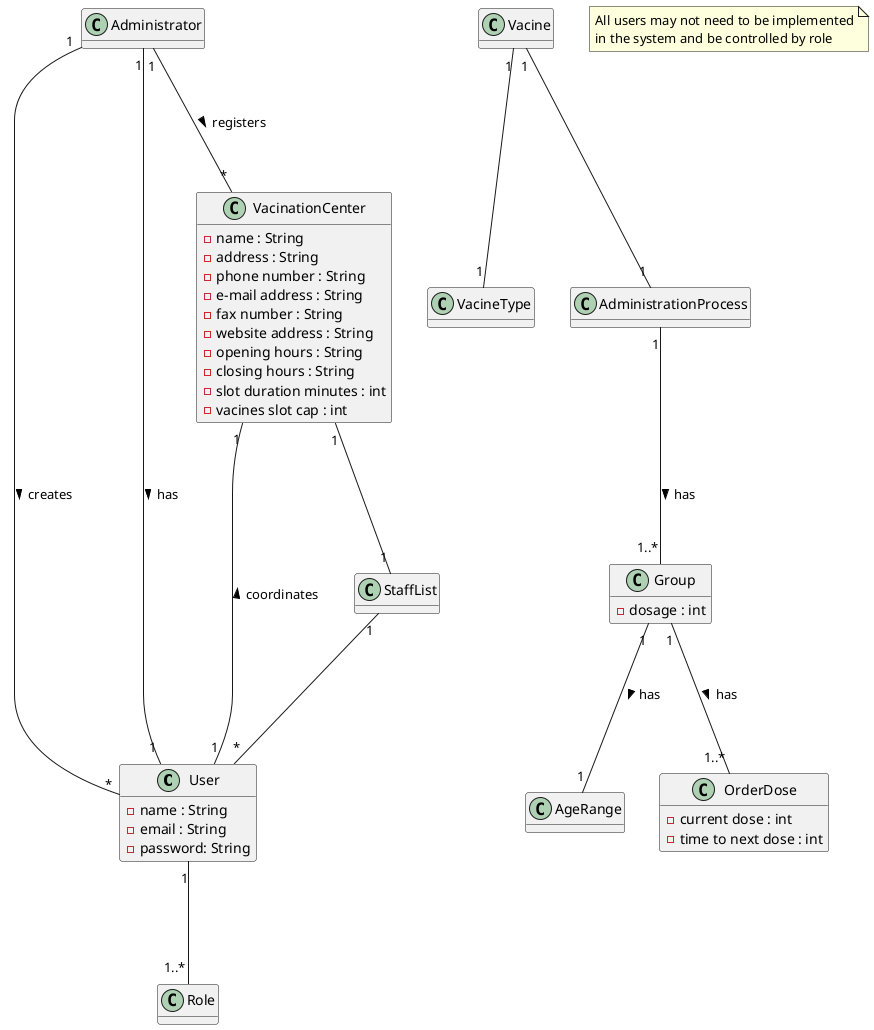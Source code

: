 @startuml

hide methods


class User{
    - name : String
    - email : String
    - password: String
}

class Administrator{
}

class Role{
}

class Vacine{
}

class VacineType{
}

class AdministrationProcess{
}

class VacinationCenter{
- name : String
- address : String
- phone number : String
- e-mail address : String
- fax number : String
- website address : String
- opening hours : String
- closing hours : String
- slot duration minutes : int
- vacines slot cap : int
}

class StaffList{

}

class Group{
  - dosage : int
}

class AgeRange{
}

class OrderDose{
    - current dose : int
    - time to next dose : int
}




Vacine "1" ---"1"VacineType
User "1" ---"1..*"Role
VacinationCenter"1"---"1"StaffList
StaffList"1"---"*"User
Vacine"1"---"1"AdministrationProcess


Administrator"1"---"*"VacinationCenter: registers >
Administrator"1"---"*"User: creates >
Administrator"1"---"1" User : has >
VacinationCenter"1"---"1"User: < coordinates
AdministrationProcess"1"---"1..*"Group : has >
Group"1"---"1"AgeRange: has >
Group"1"---"1..*"OrderDose: has >

note "All users may not need to be implemented\nin the system and be controlled by role" as n1





@enduml